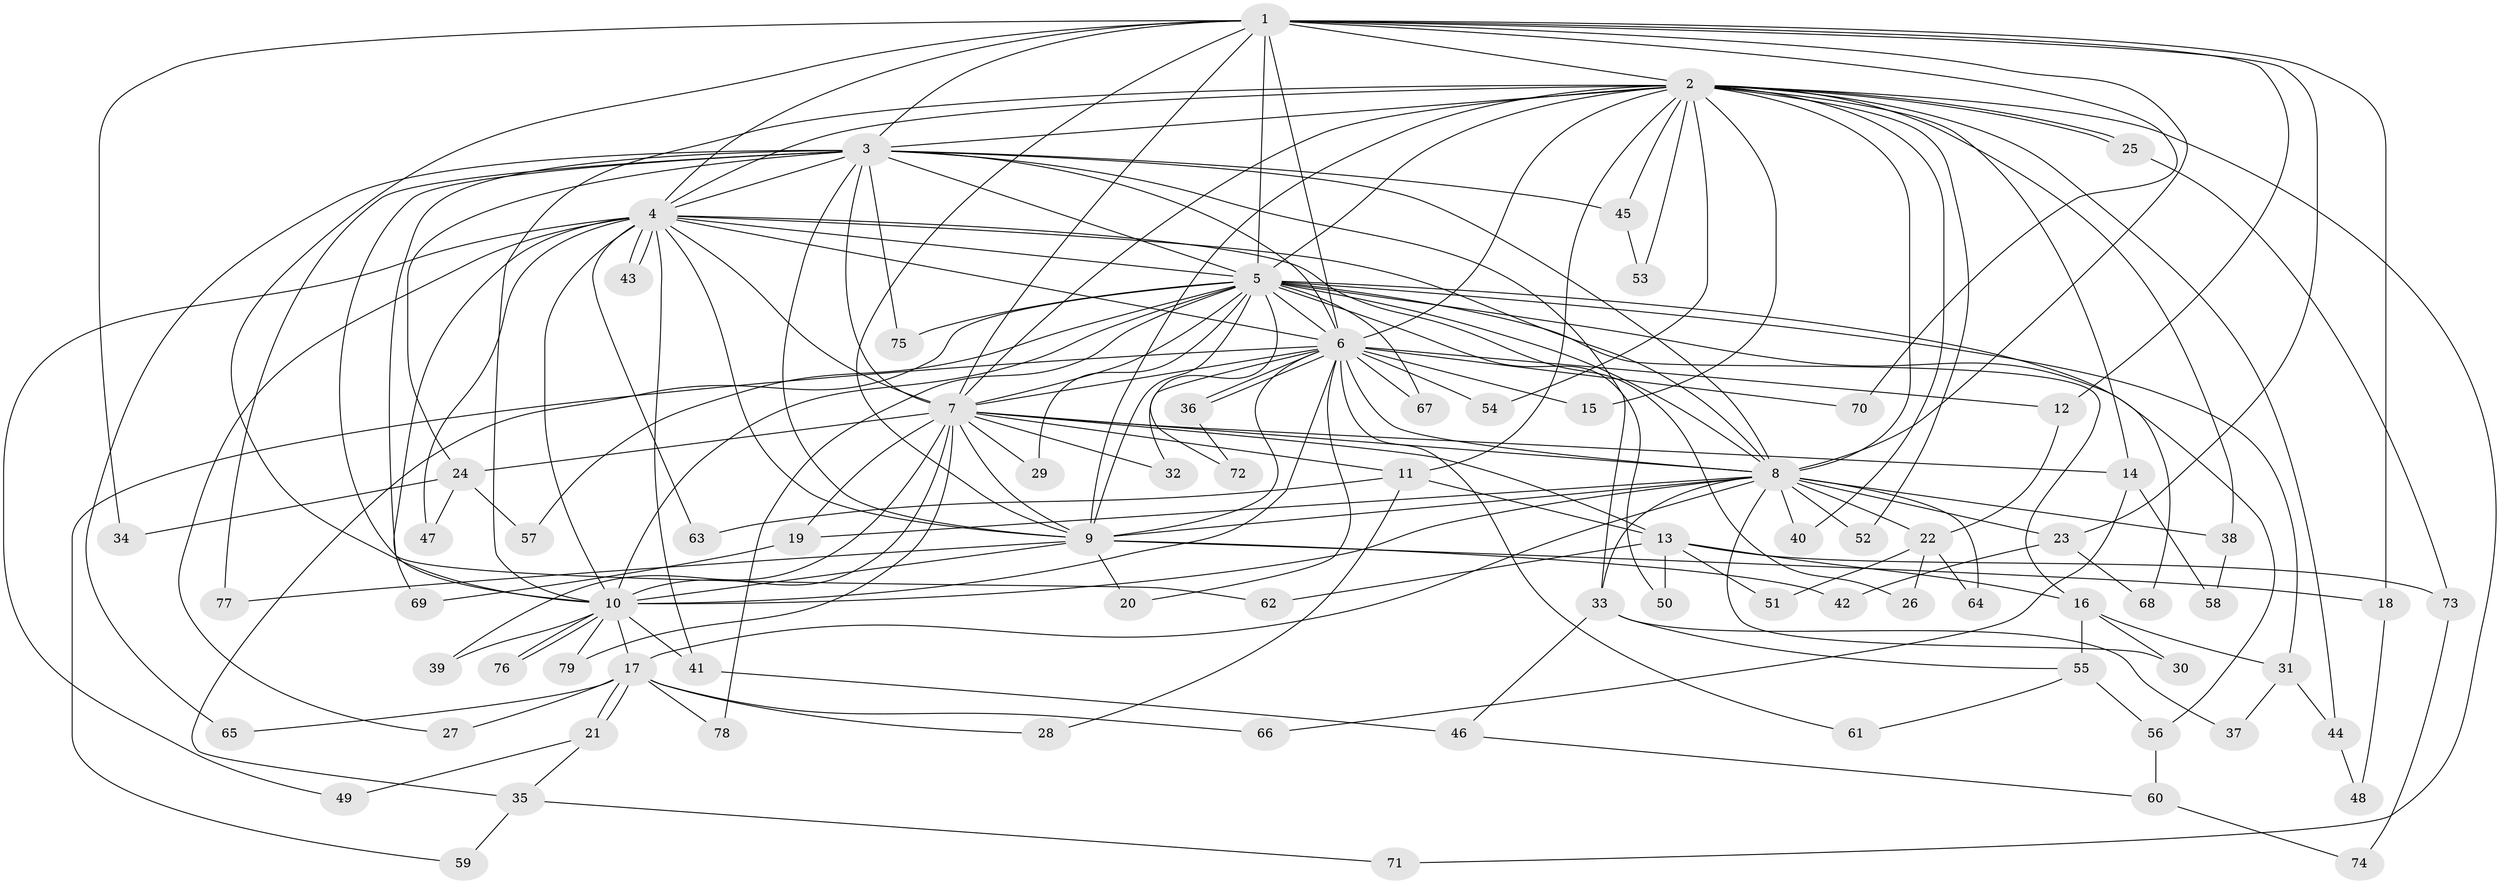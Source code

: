 // coarse degree distribution, {9: 0.05128205128205128, 20: 0.02564102564102564, 22: 0.02564102564102564, 15: 0.02564102564102564, 11: 0.02564102564102564, 5: 0.05128205128205128, 3: 0.23076923076923078, 7: 0.05128205128205128, 4: 0.07692307692307693, 1: 0.07692307692307693, 6: 0.02564102564102564, 2: 0.3333333333333333}
// Generated by graph-tools (version 1.1) at 2025/17/03/04/25 18:17:15]
// undirected, 79 vertices, 183 edges
graph export_dot {
graph [start="1"]
  node [color=gray90,style=filled];
  1;
  2;
  3;
  4;
  5;
  6;
  7;
  8;
  9;
  10;
  11;
  12;
  13;
  14;
  15;
  16;
  17;
  18;
  19;
  20;
  21;
  22;
  23;
  24;
  25;
  26;
  27;
  28;
  29;
  30;
  31;
  32;
  33;
  34;
  35;
  36;
  37;
  38;
  39;
  40;
  41;
  42;
  43;
  44;
  45;
  46;
  47;
  48;
  49;
  50;
  51;
  52;
  53;
  54;
  55;
  56;
  57;
  58;
  59;
  60;
  61;
  62;
  63;
  64;
  65;
  66;
  67;
  68;
  69;
  70;
  71;
  72;
  73;
  74;
  75;
  76;
  77;
  78;
  79;
  1 -- 2;
  1 -- 3;
  1 -- 4;
  1 -- 5;
  1 -- 6;
  1 -- 7;
  1 -- 8;
  1 -- 9;
  1 -- 10;
  1 -- 12;
  1 -- 18;
  1 -- 23;
  1 -- 34;
  1 -- 70;
  2 -- 3;
  2 -- 4;
  2 -- 5;
  2 -- 6;
  2 -- 7;
  2 -- 8;
  2 -- 9;
  2 -- 10;
  2 -- 11;
  2 -- 14;
  2 -- 15;
  2 -- 25;
  2 -- 25;
  2 -- 38;
  2 -- 40;
  2 -- 44;
  2 -- 45;
  2 -- 52;
  2 -- 53;
  2 -- 54;
  2 -- 71;
  3 -- 4;
  3 -- 5;
  3 -- 6;
  3 -- 7;
  3 -- 8;
  3 -- 9;
  3 -- 10;
  3 -- 24;
  3 -- 33;
  3 -- 45;
  3 -- 62;
  3 -- 65;
  3 -- 75;
  3 -- 77;
  4 -- 5;
  4 -- 6;
  4 -- 7;
  4 -- 8;
  4 -- 9;
  4 -- 10;
  4 -- 26;
  4 -- 27;
  4 -- 41;
  4 -- 43;
  4 -- 43;
  4 -- 47;
  4 -- 49;
  4 -- 63;
  4 -- 69;
  5 -- 6;
  5 -- 7;
  5 -- 8;
  5 -- 9;
  5 -- 10;
  5 -- 16;
  5 -- 29;
  5 -- 31;
  5 -- 35;
  5 -- 50;
  5 -- 56;
  5 -- 57;
  5 -- 67;
  5 -- 68;
  5 -- 72;
  5 -- 75;
  5 -- 78;
  6 -- 7;
  6 -- 8;
  6 -- 9;
  6 -- 10;
  6 -- 12;
  6 -- 15;
  6 -- 20;
  6 -- 32;
  6 -- 36;
  6 -- 36;
  6 -- 54;
  6 -- 59;
  6 -- 61;
  6 -- 67;
  6 -- 70;
  7 -- 8;
  7 -- 9;
  7 -- 10;
  7 -- 11;
  7 -- 13;
  7 -- 14;
  7 -- 19;
  7 -- 24;
  7 -- 29;
  7 -- 32;
  7 -- 39;
  7 -- 79;
  8 -- 9;
  8 -- 10;
  8 -- 17;
  8 -- 19;
  8 -- 22;
  8 -- 23;
  8 -- 30;
  8 -- 33;
  8 -- 38;
  8 -- 40;
  8 -- 52;
  8 -- 64;
  9 -- 10;
  9 -- 18;
  9 -- 20;
  9 -- 42;
  9 -- 77;
  10 -- 17;
  10 -- 39;
  10 -- 41;
  10 -- 76;
  10 -- 76;
  10 -- 79;
  11 -- 13;
  11 -- 28;
  11 -- 63;
  12 -- 22;
  13 -- 16;
  13 -- 50;
  13 -- 51;
  13 -- 62;
  13 -- 73;
  14 -- 58;
  14 -- 66;
  16 -- 30;
  16 -- 31;
  16 -- 55;
  17 -- 21;
  17 -- 21;
  17 -- 27;
  17 -- 28;
  17 -- 65;
  17 -- 66;
  17 -- 78;
  18 -- 48;
  19 -- 69;
  21 -- 35;
  21 -- 49;
  22 -- 26;
  22 -- 51;
  22 -- 64;
  23 -- 42;
  23 -- 68;
  24 -- 34;
  24 -- 47;
  24 -- 57;
  25 -- 73;
  31 -- 37;
  31 -- 44;
  33 -- 37;
  33 -- 46;
  33 -- 55;
  35 -- 59;
  35 -- 71;
  36 -- 72;
  38 -- 58;
  41 -- 46;
  44 -- 48;
  45 -- 53;
  46 -- 60;
  55 -- 56;
  55 -- 61;
  56 -- 60;
  60 -- 74;
  73 -- 74;
}
